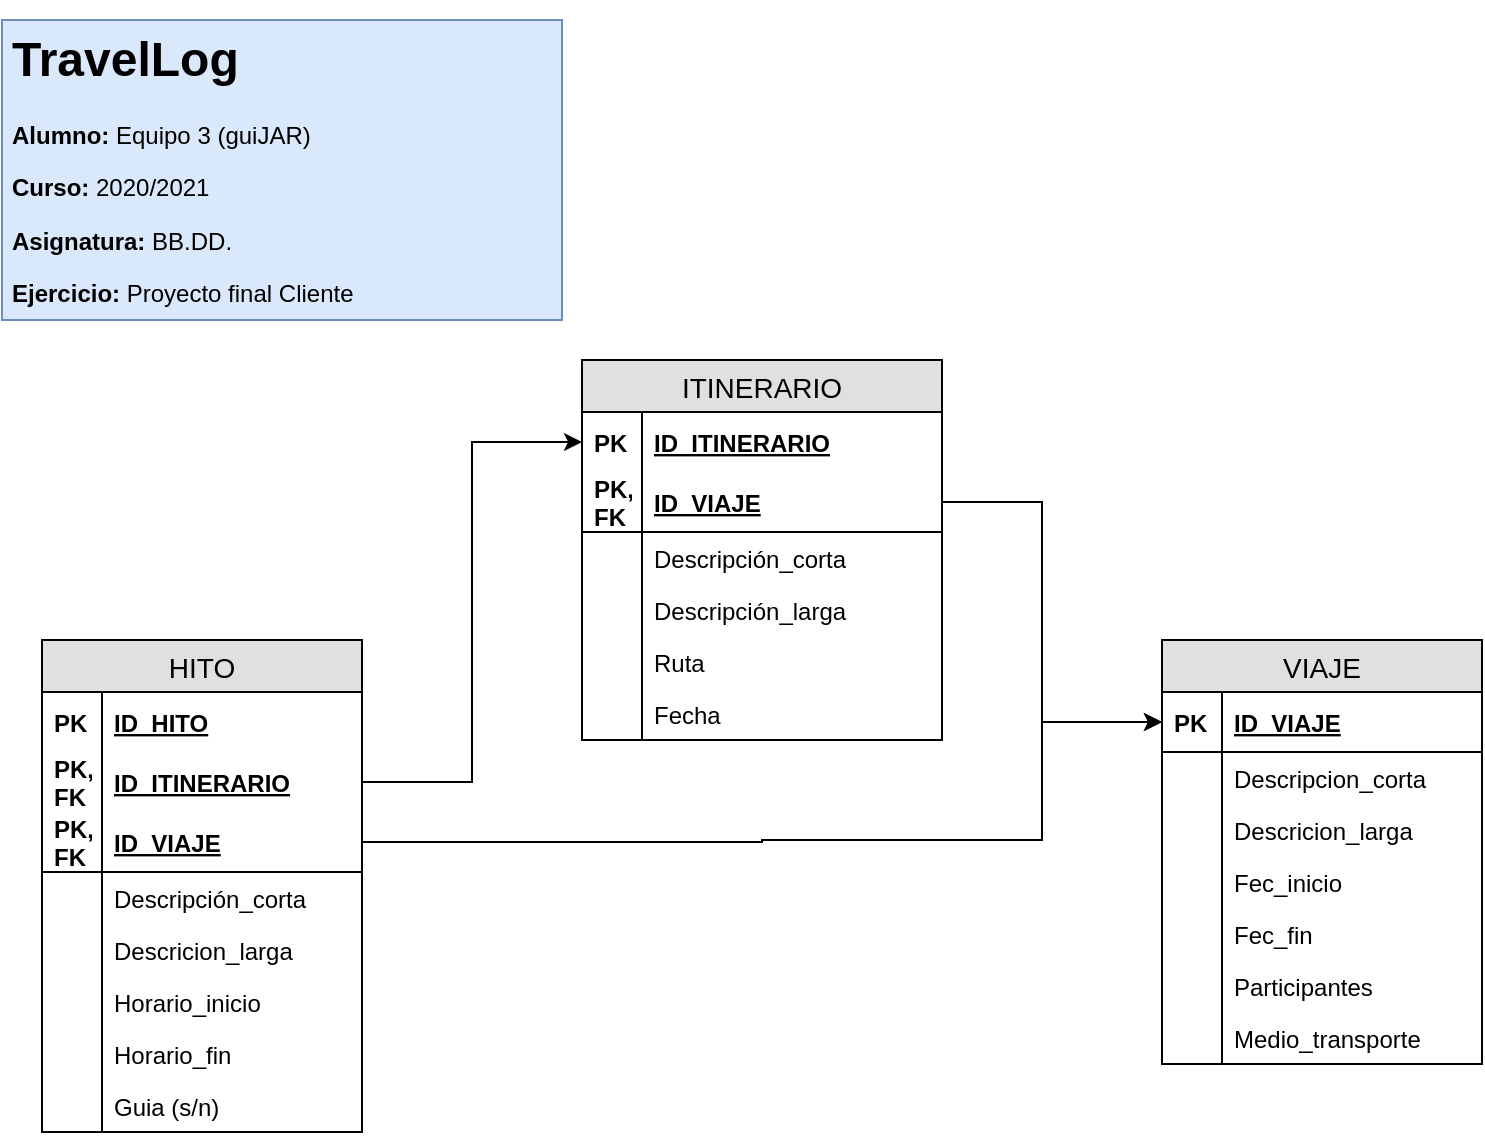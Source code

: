 <mxfile version="14.4.3" type="device"><diagram id="M0HhL15EOe84fmGE7f97" name="Page-1"><mxGraphModel dx="801" dy="513" grid="1" gridSize="10" guides="1" tooltips="1" connect="1" arrows="1" fold="1" page="1" pageScale="1" pageWidth="827" pageHeight="1169" math="0" shadow="0"><root><mxCell id="0"/><mxCell id="1" parent="0"/><mxCell id="D5wOQQXLZJchXX-Ra0Hc-1" value="&lt;h1&gt;TravelLog&lt;/h1&gt;&lt;p&gt;&lt;b&gt;Alumno:&lt;/b&gt; Equipo 3 (guiJAR)&lt;/p&gt;&lt;p&gt;&lt;b&gt;Curso:&amp;nbsp;&lt;/b&gt;2020/2021&lt;/p&gt;&lt;p&gt;&lt;b&gt;Asignatura:&lt;/b&gt;&amp;nbsp;BB.DD.&lt;/p&gt;&lt;p&gt;&lt;b&gt;Ejercicio:&lt;/b&gt;&amp;nbsp;Proyecto final Cliente&lt;br&gt;&lt;br&gt;&lt;/p&gt;" style="text;html=1;strokeColor=#6c8ebf;fillColor=#dae8fc;spacing=5;spacingTop=-20;whiteSpace=wrap;overflow=hidden;rounded=0;" parent="1" vertex="1"><mxGeometry x="50" y="40" width="280" height="150" as="geometry"/></mxCell><mxCell id="D5wOQQXLZJchXX-Ra0Hc-37" value="ITINERARIO" style="swimlane;fontStyle=0;childLayout=stackLayout;horizontal=1;startSize=26;fillColor=#e0e0e0;horizontalStack=0;resizeParent=1;resizeParentMax=0;resizeLast=0;collapsible=1;marginBottom=0;swimlaneFillColor=#ffffff;align=center;fontSize=14;" parent="1" vertex="1"><mxGeometry x="340" y="210" width="180" height="190" as="geometry"/></mxCell><mxCell id="yrgJ1p-hFxI4pOs-691j-36" value="ID_ITINERARIO" style="shape=partialRectangle;top=0;left=0;right=0;bottom=1;align=left;verticalAlign=middle;fillColor=none;spacingLeft=34;spacingRight=4;overflow=hidden;rotatable=0;points=[[0,0.5],[1,0.5]];portConstraint=eastwest;dropTarget=0;fontStyle=5;fontSize=12;strokeColor=none;" parent="D5wOQQXLZJchXX-Ra0Hc-37" vertex="1"><mxGeometry y="26" width="180" height="30" as="geometry"/></mxCell><mxCell id="yrgJ1p-hFxI4pOs-691j-37" value="PK" style="shape=partialRectangle;top=0;left=0;bottom=0;fillColor=none;align=left;verticalAlign=middle;spacingLeft=4;spacingRight=4;overflow=hidden;rotatable=0;points=[];portConstraint=eastwest;part=1;fontSize=12;fontStyle=1" parent="yrgJ1p-hFxI4pOs-691j-36" vertex="1" connectable="0"><mxGeometry width="30" height="30" as="geometry"/></mxCell><mxCell id="D5wOQQXLZJchXX-Ra0Hc-38" value="ID_VIAJE" style="shape=partialRectangle;top=0;left=0;right=0;bottom=1;align=left;verticalAlign=middle;fillColor=none;spacingLeft=34;spacingRight=4;overflow=hidden;rotatable=0;points=[[0,0.5],[1,0.5]];portConstraint=eastwest;dropTarget=0;fontStyle=5;fontSize=12;" parent="D5wOQQXLZJchXX-Ra0Hc-37" vertex="1"><mxGeometry y="56" width="180" height="30" as="geometry"/></mxCell><mxCell id="D5wOQQXLZJchXX-Ra0Hc-39" value="PK,&#10;FK " style="shape=partialRectangle;top=0;left=0;bottom=0;fillColor=none;align=left;verticalAlign=middle;spacingLeft=4;spacingRight=4;overflow=hidden;rotatable=0;points=[];portConstraint=eastwest;part=1;fontSize=12;fontStyle=1" parent="D5wOQQXLZJchXX-Ra0Hc-38" vertex="1" connectable="0"><mxGeometry width="30" height="30" as="geometry"/></mxCell><mxCell id="D5wOQQXLZJchXX-Ra0Hc-40" value="Descripción_corta" style="shape=partialRectangle;top=0;left=0;right=0;bottom=0;align=left;verticalAlign=top;fillColor=none;spacingLeft=34;spacingRight=4;overflow=hidden;rotatable=0;points=[[0,0.5],[1,0.5]];portConstraint=eastwest;dropTarget=0;fontSize=12;" parent="D5wOQQXLZJchXX-Ra0Hc-37" vertex="1"><mxGeometry y="86" width="180" height="26" as="geometry"/></mxCell><mxCell id="D5wOQQXLZJchXX-Ra0Hc-41" value="" style="shape=partialRectangle;top=0;left=0;bottom=0;fillColor=none;align=left;verticalAlign=top;spacingLeft=4;spacingRight=4;overflow=hidden;rotatable=0;points=[];portConstraint=eastwest;part=1;fontSize=12;" parent="D5wOQQXLZJchXX-Ra0Hc-40" vertex="1" connectable="0"><mxGeometry width="30" height="26" as="geometry"/></mxCell><mxCell id="D5wOQQXLZJchXX-Ra0Hc-42" value="Descripción_larga" style="shape=partialRectangle;top=0;left=0;right=0;bottom=0;align=left;verticalAlign=top;fillColor=none;spacingLeft=34;spacingRight=4;overflow=hidden;rotatable=0;points=[[0,0.5],[1,0.5]];portConstraint=eastwest;dropTarget=0;fontSize=12;" parent="D5wOQQXLZJchXX-Ra0Hc-37" vertex="1"><mxGeometry y="112" width="180" height="26" as="geometry"/></mxCell><mxCell id="D5wOQQXLZJchXX-Ra0Hc-43" value="" style="shape=partialRectangle;top=0;left=0;bottom=0;fillColor=none;align=left;verticalAlign=top;spacingLeft=4;spacingRight=4;overflow=hidden;rotatable=0;points=[];portConstraint=eastwest;part=1;fontSize=12;" parent="D5wOQQXLZJchXX-Ra0Hc-42" vertex="1" connectable="0"><mxGeometry width="30" height="26" as="geometry"/></mxCell><mxCell id="yrgJ1p-hFxI4pOs-691j-17" value="Ruta" style="shape=partialRectangle;top=0;left=0;right=0;bottom=0;align=left;verticalAlign=top;fillColor=none;spacingLeft=34;spacingRight=4;overflow=hidden;rotatable=0;points=[[0,0.5],[1,0.5]];portConstraint=eastwest;dropTarget=0;fontSize=12;" parent="D5wOQQXLZJchXX-Ra0Hc-37" vertex="1"><mxGeometry y="138" width="180" height="26" as="geometry"/></mxCell><mxCell id="yrgJ1p-hFxI4pOs-691j-18" value="" style="shape=partialRectangle;top=0;left=0;bottom=0;fillColor=none;align=left;verticalAlign=top;spacingLeft=4;spacingRight=4;overflow=hidden;rotatable=0;points=[];portConstraint=eastwest;part=1;fontSize=12;" parent="yrgJ1p-hFxI4pOs-691j-17" vertex="1" connectable="0"><mxGeometry width="30" height="26" as="geometry"/></mxCell><mxCell id="yrgJ1p-hFxI4pOs-691j-38" value="Fecha" style="shape=partialRectangle;top=0;left=0;right=0;bottom=0;align=left;verticalAlign=top;fillColor=none;spacingLeft=34;spacingRight=4;overflow=hidden;rotatable=0;points=[[0,0.5],[1,0.5]];portConstraint=eastwest;dropTarget=0;fontSize=12;" parent="D5wOQQXLZJchXX-Ra0Hc-37" vertex="1"><mxGeometry y="164" width="180" height="26" as="geometry"/></mxCell><mxCell id="yrgJ1p-hFxI4pOs-691j-39" value="" style="shape=partialRectangle;top=0;left=0;bottom=0;fillColor=none;align=left;verticalAlign=top;spacingLeft=4;spacingRight=4;overflow=hidden;rotatable=0;points=[];portConstraint=eastwest;part=1;fontSize=12;" parent="yrgJ1p-hFxI4pOs-691j-38" vertex="1" connectable="0"><mxGeometry width="30" height="26" as="geometry"/></mxCell><mxCell id="D5wOQQXLZJchXX-Ra0Hc-58" value="VIAJE" style="swimlane;fontStyle=0;childLayout=stackLayout;horizontal=1;startSize=26;fillColor=#e0e0e0;horizontalStack=0;resizeParent=1;resizeParentMax=0;resizeLast=0;collapsible=1;marginBottom=0;swimlaneFillColor=#ffffff;align=center;fontSize=14;" parent="1" vertex="1"><mxGeometry x="630" y="350" width="160" height="212" as="geometry"/></mxCell><mxCell id="D5wOQQXLZJchXX-Ra0Hc-59" value="ID_VIAJE" style="shape=partialRectangle;top=0;left=0;right=0;bottom=1;align=left;verticalAlign=middle;fillColor=none;spacingLeft=34;spacingRight=4;overflow=hidden;rotatable=0;points=[[0,0.5],[1,0.5]];portConstraint=eastwest;dropTarget=0;fontStyle=5;fontSize=12;" parent="D5wOQQXLZJchXX-Ra0Hc-58" vertex="1"><mxGeometry y="26" width="160" height="30" as="geometry"/></mxCell><mxCell id="D5wOQQXLZJchXX-Ra0Hc-60" value="PK" style="shape=partialRectangle;top=0;left=0;bottom=0;fillColor=none;align=left;verticalAlign=middle;spacingLeft=4;spacingRight=4;overflow=hidden;rotatable=0;points=[];portConstraint=eastwest;part=1;fontSize=12;fontStyle=1" parent="D5wOQQXLZJchXX-Ra0Hc-59" vertex="1" connectable="0"><mxGeometry width="30" height="30" as="geometry"/></mxCell><mxCell id="D5wOQQXLZJchXX-Ra0Hc-61" value="Descripcion_corta" style="shape=partialRectangle;top=0;left=0;right=0;bottom=0;align=left;verticalAlign=top;fillColor=none;spacingLeft=34;spacingRight=4;overflow=hidden;rotatable=0;points=[[0,0.5],[1,0.5]];portConstraint=eastwest;dropTarget=0;fontSize=12;" parent="D5wOQQXLZJchXX-Ra0Hc-58" vertex="1"><mxGeometry y="56" width="160" height="26" as="geometry"/></mxCell><mxCell id="D5wOQQXLZJchXX-Ra0Hc-62" value="" style="shape=partialRectangle;top=0;left=0;bottom=0;fillColor=none;align=left;verticalAlign=top;spacingLeft=4;spacingRight=4;overflow=hidden;rotatable=0;points=[];portConstraint=eastwest;part=1;fontSize=12;" parent="D5wOQQXLZJchXX-Ra0Hc-61" vertex="1" connectable="0"><mxGeometry width="30" height="26" as="geometry"/></mxCell><mxCell id="D5wOQQXLZJchXX-Ra0Hc-63" value="Descricion_larga" style="shape=partialRectangle;top=0;left=0;right=0;bottom=0;align=left;verticalAlign=top;fillColor=none;spacingLeft=34;spacingRight=4;overflow=hidden;rotatable=0;points=[[0,0.5],[1,0.5]];portConstraint=eastwest;dropTarget=0;fontSize=12;" parent="D5wOQQXLZJchXX-Ra0Hc-58" vertex="1"><mxGeometry y="82" width="160" height="26" as="geometry"/></mxCell><mxCell id="D5wOQQXLZJchXX-Ra0Hc-64" value="" style="shape=partialRectangle;top=0;left=0;bottom=0;fillColor=none;align=left;verticalAlign=top;spacingLeft=4;spacingRight=4;overflow=hidden;rotatable=0;points=[];portConstraint=eastwest;part=1;fontSize=12;" parent="D5wOQQXLZJchXX-Ra0Hc-63" vertex="1" connectable="0"><mxGeometry width="30" height="26" as="geometry"/></mxCell><mxCell id="yrgJ1p-hFxI4pOs-691j-7" value="Fec_inicio&#10;" style="shape=partialRectangle;top=0;left=0;right=0;bottom=0;align=left;verticalAlign=top;fillColor=none;spacingLeft=34;spacingRight=4;overflow=hidden;rotatable=0;points=[[0,0.5],[1,0.5]];portConstraint=eastwest;dropTarget=0;fontSize=12;" parent="D5wOQQXLZJchXX-Ra0Hc-58" vertex="1"><mxGeometry y="108" width="160" height="26" as="geometry"/></mxCell><mxCell id="yrgJ1p-hFxI4pOs-691j-8" value="" style="shape=partialRectangle;top=0;left=0;bottom=0;fillColor=none;align=left;verticalAlign=top;spacingLeft=4;spacingRight=4;overflow=hidden;rotatable=0;points=[];portConstraint=eastwest;part=1;fontSize=12;" parent="yrgJ1p-hFxI4pOs-691j-7" vertex="1" connectable="0"><mxGeometry width="30" height="26" as="geometry"/></mxCell><mxCell id="D5wOQQXLZJchXX-Ra0Hc-65" value="Fec_fin" style="shape=partialRectangle;top=0;left=0;right=0;bottom=0;align=left;verticalAlign=top;fillColor=none;spacingLeft=34;spacingRight=4;overflow=hidden;rotatable=0;points=[[0,0.5],[1,0.5]];portConstraint=eastwest;dropTarget=0;fontSize=12;" parent="D5wOQQXLZJchXX-Ra0Hc-58" vertex="1"><mxGeometry y="134" width="160" height="26" as="geometry"/></mxCell><mxCell id="D5wOQQXLZJchXX-Ra0Hc-66" value="" style="shape=partialRectangle;top=0;left=0;bottom=0;fillColor=none;align=left;verticalAlign=top;spacingLeft=4;spacingRight=4;overflow=hidden;rotatable=0;points=[];portConstraint=eastwest;part=1;fontSize=12;" parent="D5wOQQXLZJchXX-Ra0Hc-65" vertex="1" connectable="0"><mxGeometry width="30" height="26" as="geometry"/></mxCell><mxCell id="yrgJ1p-hFxI4pOs-691j-11" value="Participantes" style="shape=partialRectangle;top=0;left=0;right=0;bottom=0;align=left;verticalAlign=top;fillColor=none;spacingLeft=34;spacingRight=4;overflow=hidden;rotatable=0;points=[[0,0.5],[1,0.5]];portConstraint=eastwest;dropTarget=0;fontSize=12;" parent="D5wOQQXLZJchXX-Ra0Hc-58" vertex="1"><mxGeometry y="160" width="160" height="26" as="geometry"/></mxCell><mxCell id="yrgJ1p-hFxI4pOs-691j-12" value="" style="shape=partialRectangle;top=0;left=0;bottom=0;fillColor=none;align=left;verticalAlign=top;spacingLeft=4;spacingRight=4;overflow=hidden;rotatable=0;points=[];portConstraint=eastwest;part=1;fontSize=12;" parent="yrgJ1p-hFxI4pOs-691j-11" vertex="1" connectable="0"><mxGeometry width="30" height="26" as="geometry"/></mxCell><mxCell id="yrgJ1p-hFxI4pOs-691j-13" value="Medio_transporte" style="shape=partialRectangle;top=0;left=0;right=0;bottom=0;align=left;verticalAlign=top;fillColor=none;spacingLeft=34;spacingRight=4;overflow=hidden;rotatable=0;points=[[0,0.5],[1,0.5]];portConstraint=eastwest;dropTarget=0;fontSize=12;" parent="D5wOQQXLZJchXX-Ra0Hc-58" vertex="1"><mxGeometry y="186" width="160" height="26" as="geometry"/></mxCell><mxCell id="yrgJ1p-hFxI4pOs-691j-14" value="" style="shape=partialRectangle;top=0;left=0;bottom=0;fillColor=none;align=left;verticalAlign=top;spacingLeft=4;spacingRight=4;overflow=hidden;rotatable=0;points=[];portConstraint=eastwest;part=1;fontSize=12;" parent="yrgJ1p-hFxI4pOs-691j-13" vertex="1" connectable="0"><mxGeometry width="30" height="26" as="geometry"/></mxCell><mxCell id="yrgJ1p-hFxI4pOs-691j-40" style="edgeStyle=orthogonalEdgeStyle;rounded=0;orthogonalLoop=1;jettySize=auto;html=1;entryX=0;entryY=0.5;entryDx=0;entryDy=0;" parent="1" source="D5wOQQXLZJchXX-Ra0Hc-38" target="D5wOQQXLZJchXX-Ra0Hc-59" edge="1"><mxGeometry relative="1" as="geometry"><Array as="points"><mxPoint x="570" y="281"/><mxPoint x="570" y="391"/></Array></mxGeometry></mxCell><mxCell id="yrgJ1p-hFxI4pOs-691j-41" value="HITO" style="swimlane;fontStyle=0;childLayout=stackLayout;horizontal=1;startSize=26;fillColor=#e0e0e0;horizontalStack=0;resizeParent=1;resizeParentMax=0;resizeLast=0;collapsible=1;marginBottom=0;swimlaneFillColor=#ffffff;align=center;fontSize=14;" parent="1" vertex="1"><mxGeometry x="70" y="350" width="160" height="246" as="geometry"/></mxCell><mxCell id="yrgJ1p-hFxI4pOs-691j-42" value="ID_HITO" style="shape=partialRectangle;top=0;left=0;right=0;bottom=1;align=left;verticalAlign=middle;fillColor=none;spacingLeft=34;spacingRight=4;overflow=hidden;rotatable=0;points=[[0,0.5],[1,0.5]];portConstraint=eastwest;dropTarget=0;fontStyle=5;fontSize=12;strokeColor=none;" parent="yrgJ1p-hFxI4pOs-691j-41" vertex="1"><mxGeometry y="26" width="160" height="30" as="geometry"/></mxCell><mxCell id="yrgJ1p-hFxI4pOs-691j-43" value="PK" style="shape=partialRectangle;top=0;left=0;bottom=0;fillColor=none;align=left;verticalAlign=middle;spacingLeft=4;spacingRight=4;overflow=hidden;rotatable=0;points=[];portConstraint=eastwest;part=1;fontSize=12;fontStyle=1" parent="yrgJ1p-hFxI4pOs-691j-42" vertex="1" connectable="0"><mxGeometry width="30" height="30" as="geometry"/></mxCell><mxCell id="yrgJ1p-hFxI4pOs-691j-58" value="ID_ITINERARIO" style="shape=partialRectangle;top=0;left=0;right=0;bottom=1;align=left;verticalAlign=middle;fillColor=none;spacingLeft=34;spacingRight=4;overflow=hidden;rotatable=0;points=[[0,0.5],[1,0.5]];portConstraint=eastwest;dropTarget=0;fontStyle=5;fontSize=12;strokeColor=none;" parent="yrgJ1p-hFxI4pOs-691j-41" vertex="1"><mxGeometry y="56" width="160" height="30" as="geometry"/></mxCell><mxCell id="yrgJ1p-hFxI4pOs-691j-59" value="PK,&#10;FK" style="shape=partialRectangle;top=0;left=0;bottom=0;fillColor=none;align=left;verticalAlign=middle;spacingLeft=4;spacingRight=4;overflow=hidden;rotatable=0;points=[];portConstraint=eastwest;part=1;fontSize=12;fontStyle=1" parent="yrgJ1p-hFxI4pOs-691j-58" vertex="1" connectable="0"><mxGeometry width="30" height="30" as="geometry"/></mxCell><mxCell id="yrgJ1p-hFxI4pOs-691j-63" value="ID_VIAJE" style="shape=partialRectangle;top=0;left=0;right=0;bottom=1;align=left;verticalAlign=middle;fillColor=none;spacingLeft=34;spacingRight=4;overflow=hidden;rotatable=0;points=[[0,0.5],[1,0.5]];portConstraint=eastwest;dropTarget=0;fontStyle=5;fontSize=12;" parent="yrgJ1p-hFxI4pOs-691j-41" vertex="1"><mxGeometry y="86" width="160" height="30" as="geometry"/></mxCell><mxCell id="yrgJ1p-hFxI4pOs-691j-64" value="PK,&#10;FK" style="shape=partialRectangle;top=0;left=0;bottom=0;fillColor=none;align=left;verticalAlign=middle;spacingLeft=4;spacingRight=4;overflow=hidden;rotatable=0;points=[];portConstraint=eastwest;part=1;fontSize=12;fontStyle=1" parent="yrgJ1p-hFxI4pOs-691j-63" vertex="1" connectable="0"><mxGeometry width="30" height="30" as="geometry"/></mxCell><mxCell id="yrgJ1p-hFxI4pOs-691j-44" value="Descripción_corta" style="shape=partialRectangle;top=0;left=0;right=0;bottom=0;align=left;verticalAlign=top;fillColor=none;spacingLeft=34;spacingRight=4;overflow=hidden;rotatable=0;points=[[0,0.5],[1,0.5]];portConstraint=eastwest;dropTarget=0;fontSize=12;" parent="yrgJ1p-hFxI4pOs-691j-41" vertex="1"><mxGeometry y="116" width="160" height="26" as="geometry"/></mxCell><mxCell id="yrgJ1p-hFxI4pOs-691j-45" value="" style="shape=partialRectangle;top=0;left=0;bottom=0;fillColor=none;align=left;verticalAlign=top;spacingLeft=4;spacingRight=4;overflow=hidden;rotatable=0;points=[];portConstraint=eastwest;part=1;fontSize=12;" parent="yrgJ1p-hFxI4pOs-691j-44" vertex="1" connectable="0"><mxGeometry width="30" height="26" as="geometry"/></mxCell><mxCell id="yrgJ1p-hFxI4pOs-691j-46" value="Descricion_larga" style="shape=partialRectangle;top=0;left=0;right=0;bottom=0;align=left;verticalAlign=top;fillColor=none;spacingLeft=34;spacingRight=4;overflow=hidden;rotatable=0;points=[[0,0.5],[1,0.5]];portConstraint=eastwest;dropTarget=0;fontSize=12;" parent="yrgJ1p-hFxI4pOs-691j-41" vertex="1"><mxGeometry y="142" width="160" height="26" as="geometry"/></mxCell><mxCell id="yrgJ1p-hFxI4pOs-691j-47" value="" style="shape=partialRectangle;top=0;left=0;bottom=0;fillColor=none;align=left;verticalAlign=top;spacingLeft=4;spacingRight=4;overflow=hidden;rotatable=0;points=[];portConstraint=eastwest;part=1;fontSize=12;" parent="yrgJ1p-hFxI4pOs-691j-46" vertex="1" connectable="0"><mxGeometry width="30" height="26" as="geometry"/></mxCell><mxCell id="yrgJ1p-hFxI4pOs-691j-48" value="Horario_inicio" style="shape=partialRectangle;top=0;left=0;right=0;bottom=0;align=left;verticalAlign=top;fillColor=none;spacingLeft=34;spacingRight=4;overflow=hidden;rotatable=0;points=[[0,0.5],[1,0.5]];portConstraint=eastwest;dropTarget=0;fontSize=12;" parent="yrgJ1p-hFxI4pOs-691j-41" vertex="1"><mxGeometry y="168" width="160" height="26" as="geometry"/></mxCell><mxCell id="yrgJ1p-hFxI4pOs-691j-49" value="" style="shape=partialRectangle;top=0;left=0;bottom=0;fillColor=none;align=left;verticalAlign=top;spacingLeft=4;spacingRight=4;overflow=hidden;rotatable=0;points=[];portConstraint=eastwest;part=1;fontSize=12;" parent="yrgJ1p-hFxI4pOs-691j-48" vertex="1" connectable="0"><mxGeometry width="30" height="26" as="geometry"/></mxCell><mxCell id="yrgJ1p-hFxI4pOs-691j-67" value="Horario_fin" style="shape=partialRectangle;top=0;left=0;right=0;bottom=0;align=left;verticalAlign=top;fillColor=none;spacingLeft=34;spacingRight=4;overflow=hidden;rotatable=0;points=[[0,0.5],[1,0.5]];portConstraint=eastwest;dropTarget=0;fontSize=12;" parent="yrgJ1p-hFxI4pOs-691j-41" vertex="1"><mxGeometry y="194" width="160" height="26" as="geometry"/></mxCell><mxCell id="yrgJ1p-hFxI4pOs-691j-68" value="" style="shape=partialRectangle;top=0;left=0;bottom=0;fillColor=none;align=left;verticalAlign=top;spacingLeft=4;spacingRight=4;overflow=hidden;rotatable=0;points=[];portConstraint=eastwest;part=1;fontSize=12;" parent="yrgJ1p-hFxI4pOs-691j-67" vertex="1" connectable="0"><mxGeometry width="30" height="26" as="geometry"/></mxCell><mxCell id="yrgJ1p-hFxI4pOs-691j-56" value="Guia (s/n)" style="shape=partialRectangle;top=0;left=0;right=0;bottom=0;align=left;verticalAlign=top;fillColor=none;spacingLeft=34;spacingRight=4;overflow=hidden;rotatable=0;points=[[0,0.5],[1,0.5]];portConstraint=eastwest;dropTarget=0;fontSize=12;" parent="yrgJ1p-hFxI4pOs-691j-41" vertex="1"><mxGeometry y="220" width="160" height="26" as="geometry"/></mxCell><mxCell id="yrgJ1p-hFxI4pOs-691j-57" value="" style="shape=partialRectangle;top=0;left=0;bottom=0;fillColor=none;align=left;verticalAlign=top;spacingLeft=4;spacingRight=4;overflow=hidden;rotatable=0;points=[];portConstraint=eastwest;part=1;fontSize=12;" parent="yrgJ1p-hFxI4pOs-691j-56" vertex="1" connectable="0"><mxGeometry width="30" height="26" as="geometry"/></mxCell><mxCell id="yrgJ1p-hFxI4pOs-691j-62" style="edgeStyle=orthogonalEdgeStyle;rounded=0;orthogonalLoop=1;jettySize=auto;html=1;exitX=1;exitY=0.5;exitDx=0;exitDy=0;entryX=0;entryY=0.5;entryDx=0;entryDy=0;" parent="1" source="yrgJ1p-hFxI4pOs-691j-58" target="yrgJ1p-hFxI4pOs-691j-36" edge="1"><mxGeometry relative="1" as="geometry"/></mxCell><mxCell id="yrgJ1p-hFxI4pOs-691j-66" style="edgeStyle=orthogonalEdgeStyle;rounded=0;orthogonalLoop=1;jettySize=auto;html=1;entryX=0;entryY=0.5;entryDx=0;entryDy=0;" parent="1" source="yrgJ1p-hFxI4pOs-691j-63" target="D5wOQQXLZJchXX-Ra0Hc-59" edge="1"><mxGeometry relative="1" as="geometry"><Array as="points"><mxPoint x="430" y="451"/><mxPoint x="430" y="450"/><mxPoint x="570" y="450"/><mxPoint x="570" y="391"/></Array></mxGeometry></mxCell></root></mxGraphModel></diagram></mxfile>